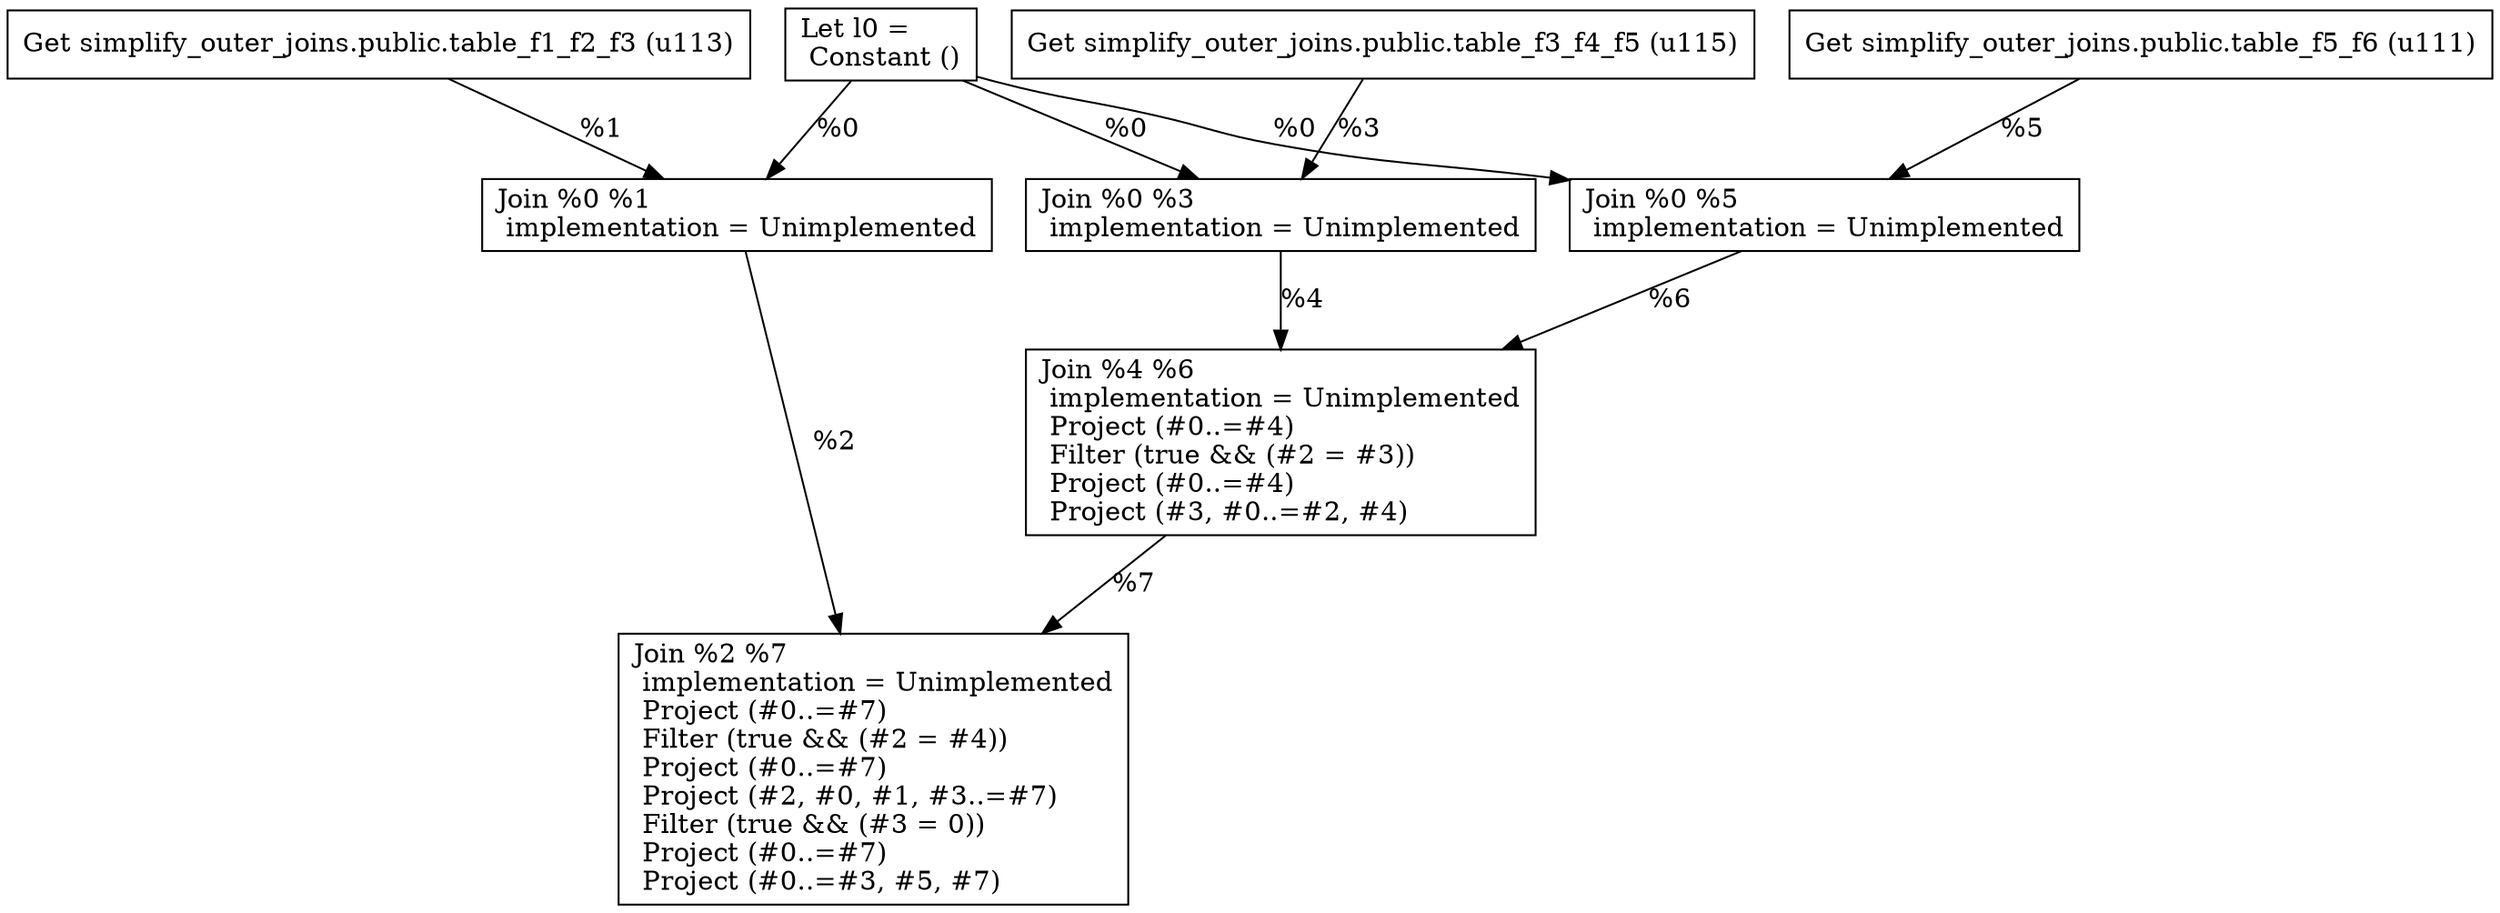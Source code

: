 digraph G {
    node0 [shape = record, label="Let l0 =\l Constant ()\l"]
    node1 [shape = record, label=" Get simplify_outer_joins.public.table_f1_f2_f3 (u113)\l"]
    node2 [shape = record, label=" Join %0 %1\l  implementation = Unimplemented\l"]
    node3 [shape = record, label=" Get simplify_outer_joins.public.table_f3_f4_f5 (u115)\l"]
    node4 [shape = record, label=" Join %0 %3\l  implementation = Unimplemented\l"]
    node5 [shape = record, label=" Get simplify_outer_joins.public.table_f5_f6 (u111)\l"]
    node6 [shape = record, label=" Join %0 %5\l  implementation = Unimplemented\l"]
    node7 [shape = record, label=" Join %4 %6\l  implementation = Unimplemented\l Project (#0..=#4)\l Filter (true && (#2 = #3))\l Project (#0..=#4)\l Project (#3, #0..=#2, #4)\l"]
    node8 [shape = record, label=" Join %2 %7\l  implementation = Unimplemented\l Project (#0..=#7)\l Filter (true && (#2 = #4))\l Project (#0..=#7)\l Project (#2, #0, #1, #3..=#7)\l Filter (true && (#3 = 0))\l Project (#0..=#7)\l Project (#0..=#3, #5, #7)\l"]
    node3 -> node4 [label = "%3\l"]
    node7 -> node8 [label = "%7\l"]
    node6 -> node7 [label = "%6\l"]
    node1 -> node2 [label = "%1\l"]
    node0 -> node6 [label = "%0\l"]
    node0 -> node4 [label = "%0\l"]
    node0 -> node2 [label = "%0\l"]
    node5 -> node6 [label = "%5\l"]
    node4 -> node7 [label = "%4\l"]
    node2 -> node8 [label = "%2\l"]
}
